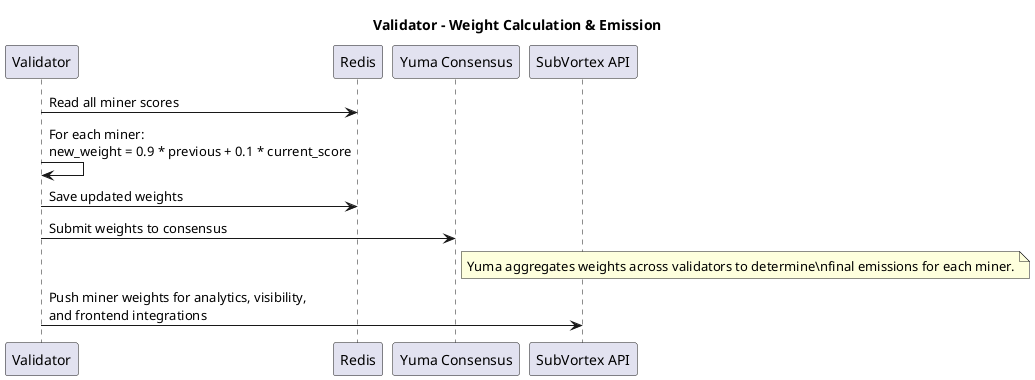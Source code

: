 @startuml
title Validator – Weight Calculation & Emission

participant "Validator" as Validator
participant "Redis" as Redis
participant "Yuma Consensus" as Yuma
participant "SubVortex API" as API

' Step 1: Load latest miner scores
Validator -> Redis : Read all miner scores

' Step 2: Compute smoothed weight
Validator -> Validator : For each miner:\nnew_weight = 0.9 * previous + 0.1 * current_score

' Step 3: Store new weights
Validator -> Redis : Save updated weights

' Step 4: Submit weights to chain
Validator -> Yuma : Submit weights to consensus

note right of Yuma
Yuma aggregates weights across validators to determine\nfinal emissions for each miner.
end note

' Step 5: Publish weights to SubVortex API
Validator -> API : Push miner weights for analytics, visibility,\nand frontend integrations

@enduml
